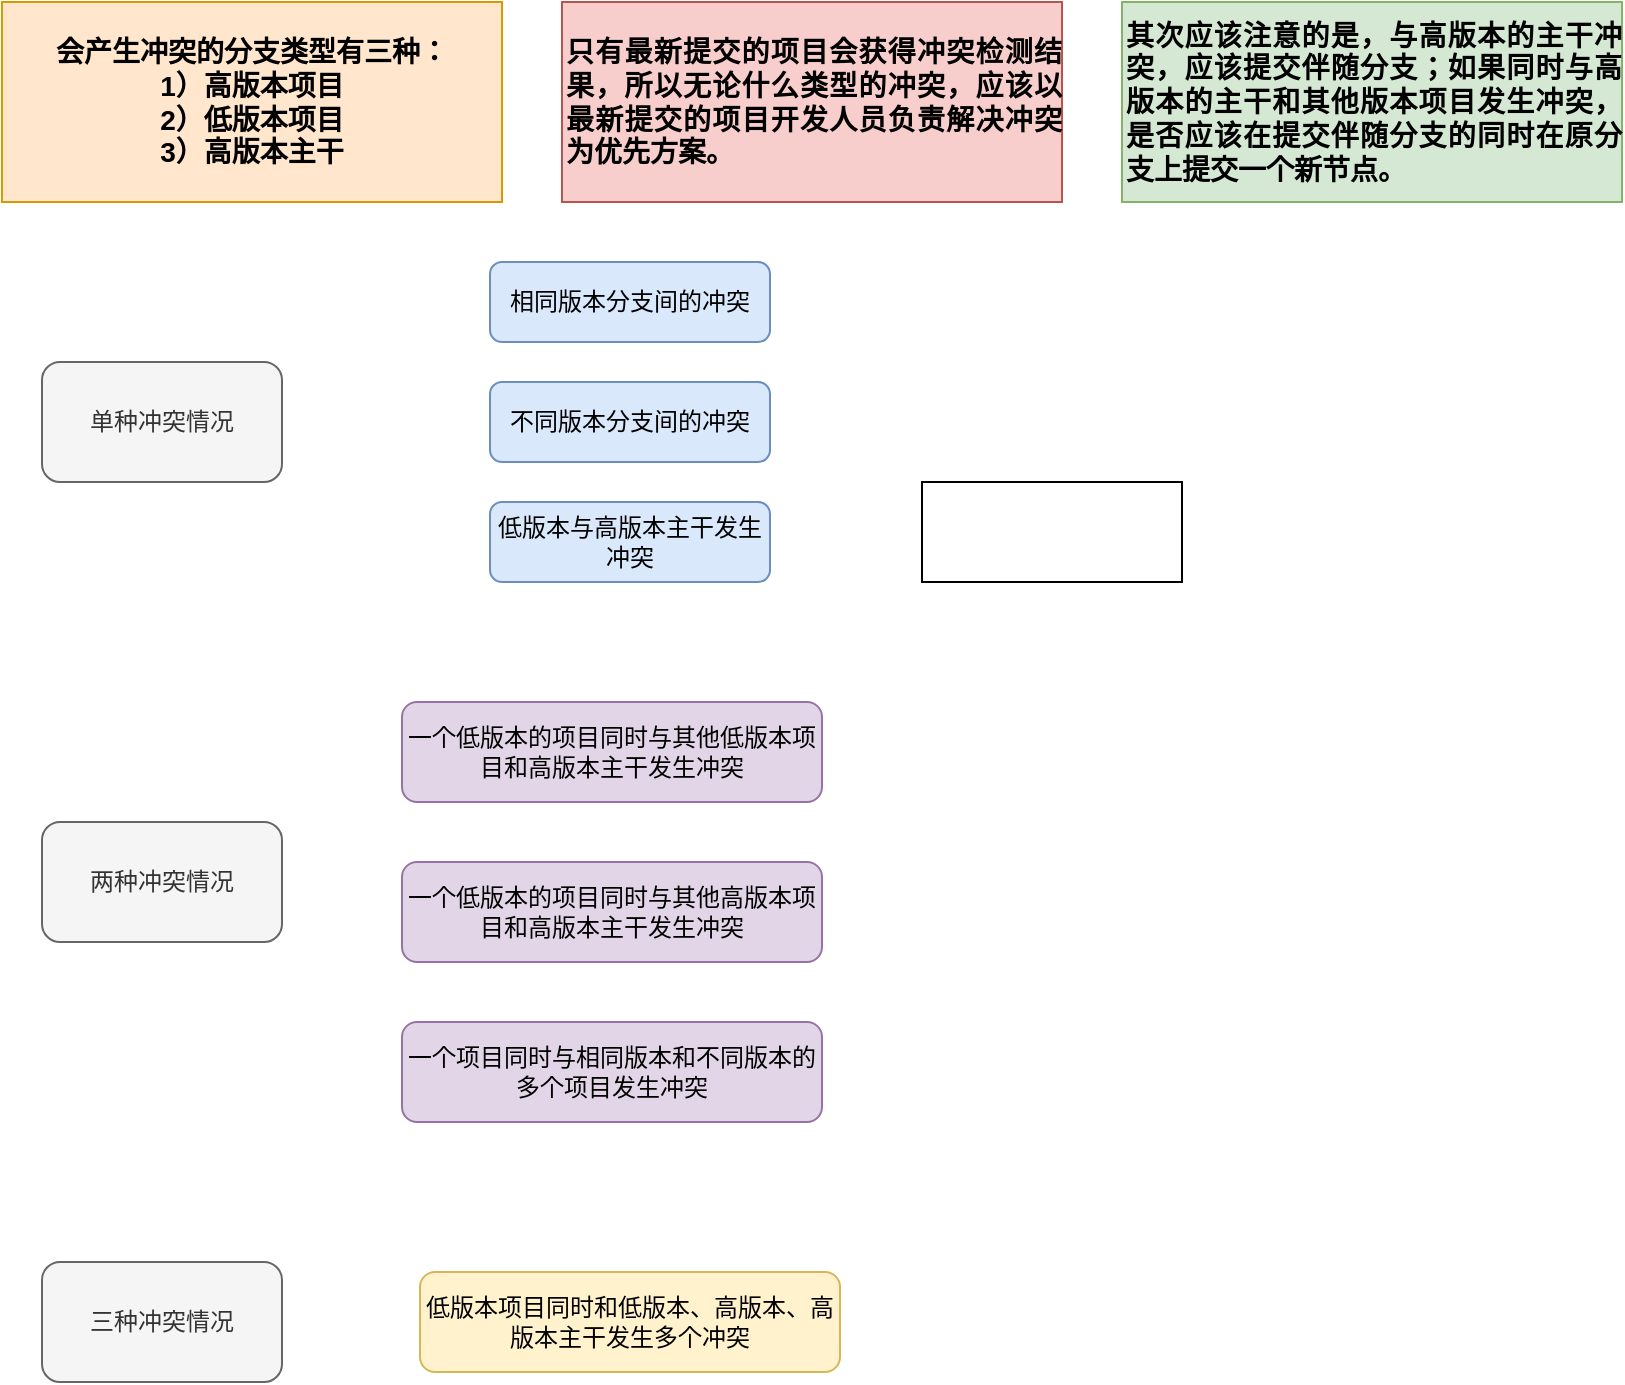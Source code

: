 <mxfile version="17.4.0" type="github">
  <diagram id="odhGb9dV0dcE866PLa5d" name="Page-1">
    <mxGraphModel dx="697" dy="689" grid="1" gridSize="10" guides="1" tooltips="1" connect="1" arrows="1" fold="1" page="1" pageScale="1" pageWidth="827" pageHeight="1169" math="0" shadow="0">
      <root>
        <mxCell id="0" />
        <mxCell id="1" parent="0" />
        <mxCell id="rH72YspcaZQl_E3fsq7n-7" value="&lt;div style=&quot;font-size: 14px&quot;&gt;&lt;b&gt;&lt;font style=&quot;font-size: 14px&quot;&gt;会产生冲突的分支类型有三种：&lt;/font&gt;&lt;/b&gt;&lt;/div&gt;&lt;div style=&quot;font-size: 14px&quot;&gt;&lt;b&gt;&lt;font style=&quot;font-size: 14px&quot;&gt;1）高版本项目&lt;/font&gt;&lt;/b&gt;&lt;/div&gt;&lt;div style=&quot;font-size: 14px&quot;&gt;&lt;b&gt;&lt;font style=&quot;font-size: 14px&quot;&gt;2）低版本项目&lt;/font&gt;&lt;/b&gt;&lt;/div&gt;&lt;div style=&quot;font-size: 14px&quot;&gt;&lt;b&gt;&lt;font style=&quot;font-size: 14px&quot;&gt;3）高版本主干&lt;/font&gt;&lt;/b&gt;&lt;/div&gt;" style="rounded=0;whiteSpace=wrap;html=1;fillColor=#ffe6cc;strokeColor=#d79b00;" vertex="1" parent="1">
          <mxGeometry x="100" y="60" width="250" height="100" as="geometry" />
        </mxCell>
        <mxCell id="rH72YspcaZQl_E3fsq7n-8" value="&lt;div style=&quot;text-align: justify&quot;&gt;&lt;span&gt;&lt;b&gt;&lt;font style=&quot;font-size: 14px&quot;&gt;只有最新提交的项目会获得冲突检测结果，所以无论什么类型的冲突，应该以最新提交的项目开发人员负责解决冲突为优先方案。&lt;/font&gt;&lt;/b&gt;&lt;/span&gt;&lt;/div&gt;" style="rounded=0;whiteSpace=wrap;html=1;fillColor=#f8cecc;strokeColor=#b85450;align=left;" vertex="1" parent="1">
          <mxGeometry x="380" y="60" width="250" height="100" as="geometry" />
        </mxCell>
        <mxCell id="rH72YspcaZQl_E3fsq7n-9" value="&lt;div style=&quot;text-align: justify&quot;&gt;&lt;span&gt;&lt;b&gt;&lt;font style=&quot;font-size: 14px&quot;&gt;其次应该注意的是，与高版本的主干冲突，应该提交伴随分支；如果同时与高版本的主干和其他版本项目发生冲突，是否应该在提交伴随分支的同时在原分支上提交一个新节点。&lt;/font&gt;&lt;/b&gt;&lt;/span&gt;&lt;/div&gt;" style="rounded=0;whiteSpace=wrap;html=1;fillColor=#d5e8d4;strokeColor=#82b366;align=left;" vertex="1" parent="1">
          <mxGeometry x="660" y="60" width="250" height="100" as="geometry" />
        </mxCell>
        <mxCell id="rH72YspcaZQl_E3fsq7n-11" value="单种冲突情况" style="rounded=1;whiteSpace=wrap;html=1;fillColor=#f5f5f5;fontColor=#333333;strokeColor=#666666;" vertex="1" parent="1">
          <mxGeometry x="120" y="240" width="120" height="60" as="geometry" />
        </mxCell>
        <mxCell id="rH72YspcaZQl_E3fsq7n-13" value="两种冲突情况" style="rounded=1;whiteSpace=wrap;html=1;fillColor=#f5f5f5;fontColor=#333333;strokeColor=#666666;" vertex="1" parent="1">
          <mxGeometry x="120" y="470" width="120" height="60" as="geometry" />
        </mxCell>
        <mxCell id="rH72YspcaZQl_E3fsq7n-14" value="三种冲突情况" style="rounded=1;whiteSpace=wrap;html=1;fillColor=#f5f5f5;fontColor=#333333;strokeColor=#666666;" vertex="1" parent="1">
          <mxGeometry x="120" y="690" width="120" height="60" as="geometry" />
        </mxCell>
        <mxCell id="rH72YspcaZQl_E3fsq7n-15" value="相同版本分支间的冲突" style="rounded=1;whiteSpace=wrap;html=1;fillColor=#dae8fc;strokeColor=#6c8ebf;" vertex="1" parent="1">
          <mxGeometry x="344" y="190" width="140" height="40" as="geometry" />
        </mxCell>
        <mxCell id="rH72YspcaZQl_E3fsq7n-16" value="不同版本分支间的冲突" style="rounded=1;whiteSpace=wrap;html=1;fillColor=#dae8fc;strokeColor=#6c8ebf;" vertex="1" parent="1">
          <mxGeometry x="344" y="250" width="140" height="40" as="geometry" />
        </mxCell>
        <mxCell id="rH72YspcaZQl_E3fsq7n-17" value="低版本与高版本主干发生冲突" style="rounded=1;whiteSpace=wrap;html=1;fillColor=#dae8fc;strokeColor=#6c8ebf;" vertex="1" parent="1">
          <mxGeometry x="344" y="310" width="140" height="40" as="geometry" />
        </mxCell>
        <mxCell id="rH72YspcaZQl_E3fsq7n-18" value="一个低版本的项目同时与其他低版本项目和高版本主干发生冲突" style="rounded=1;whiteSpace=wrap;html=1;fillColor=#e1d5e7;strokeColor=#9673a6;" vertex="1" parent="1">
          <mxGeometry x="300" y="410" width="210" height="50" as="geometry" />
        </mxCell>
        <mxCell id="rH72YspcaZQl_E3fsq7n-19" value="一个低版本的项目同时与其他高版本项目和高版本主干发生冲突" style="rounded=1;whiteSpace=wrap;html=1;fillColor=#e1d5e7;strokeColor=#9673a6;" vertex="1" parent="1">
          <mxGeometry x="300" y="490" width="210" height="50" as="geometry" />
        </mxCell>
        <mxCell id="rH72YspcaZQl_E3fsq7n-21" value="一个项目同时与相同版本和不同版本的多个项目发生冲突" style="rounded=1;whiteSpace=wrap;html=1;fillColor=#e1d5e7;strokeColor=#9673a6;" vertex="1" parent="1">
          <mxGeometry x="300" y="570" width="210" height="50" as="geometry" />
        </mxCell>
        <mxCell id="rH72YspcaZQl_E3fsq7n-22" value="低版本项目同时和低版本、高版本、高版本主干发生多个冲突" style="rounded=1;whiteSpace=wrap;html=1;fillColor=#fff2cc;strokeColor=#d6b656;" vertex="1" parent="1">
          <mxGeometry x="309" y="695" width="210" height="50" as="geometry" />
        </mxCell>
        <mxCell id="rH72YspcaZQl_E3fsq7n-23" value="" style="rounded=0;whiteSpace=wrap;html=1;fontSize=14;" vertex="1" parent="1">
          <mxGeometry x="560" y="300" width="130" height="50" as="geometry" />
        </mxCell>
      </root>
    </mxGraphModel>
  </diagram>
</mxfile>
